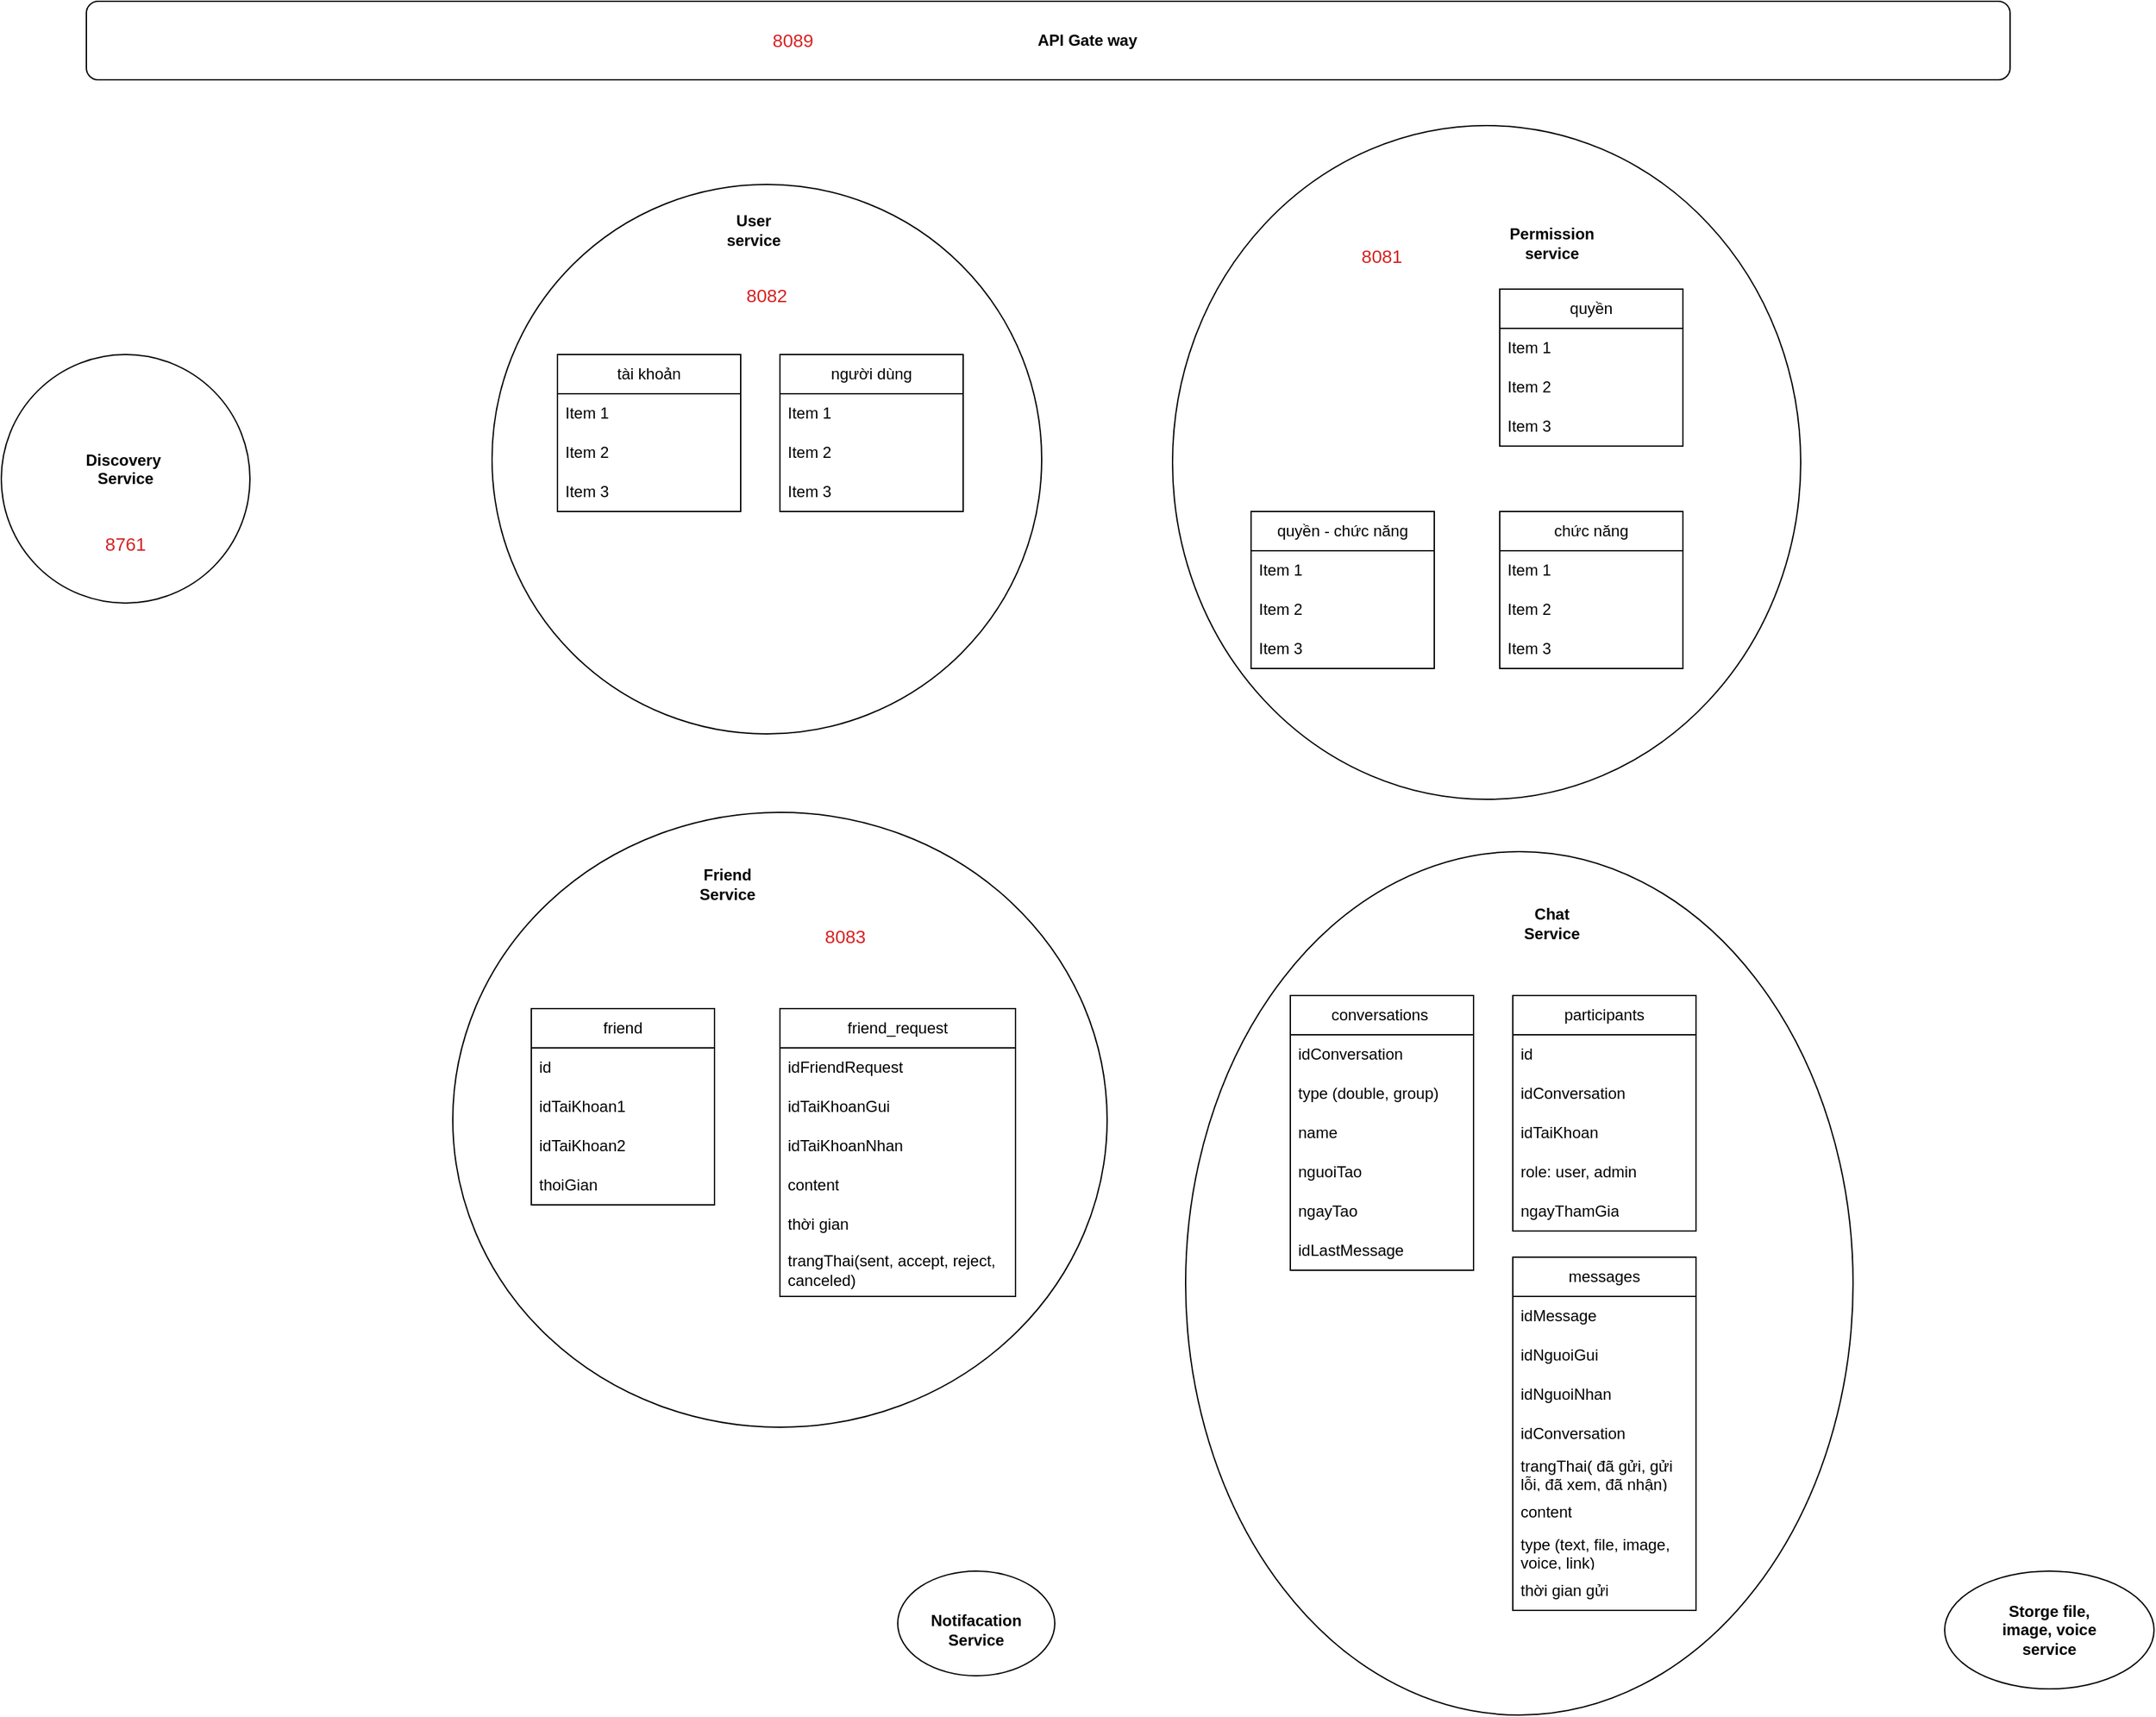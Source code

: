 <mxfile version="24.2.5" type="device">
  <diagram id="C5RBs43oDa-KdzZeNtuy" name="Page-1">
    <mxGraphModel dx="2562" dy="2394" grid="1" gridSize="10" guides="1" tooltips="1" connect="1" arrows="1" fold="1" page="1" pageScale="1" pageWidth="827" pageHeight="1169" math="0" shadow="0">
      <root>
        <mxCell id="WIyWlLk6GJQsqaUBKTNV-0" />
        <mxCell id="WIyWlLk6GJQsqaUBKTNV-1" parent="WIyWlLk6GJQsqaUBKTNV-0" />
        <mxCell id="3oM484eAwY5GXh3V6XB8-62" value="" style="ellipse;whiteSpace=wrap;html=1;" parent="WIyWlLk6GJQsqaUBKTNV-1" vertex="1">
          <mxGeometry x="330" y="1010" width="120" height="80" as="geometry" />
        </mxCell>
        <mxCell id="3oM484eAwY5GXh3V6XB8-61" value="" style="ellipse;whiteSpace=wrap;html=1;" parent="WIyWlLk6GJQsqaUBKTNV-1" vertex="1">
          <mxGeometry x="550" y="460" width="510" height="660" as="geometry" />
        </mxCell>
        <mxCell id="3oM484eAwY5GXh3V6XB8-28" value="" style="ellipse;whiteSpace=wrap;html=1;" parent="WIyWlLk6GJQsqaUBKTNV-1" vertex="1">
          <mxGeometry x="-10" y="430" width="500" height="470" as="geometry" />
        </mxCell>
        <mxCell id="3oM484eAwY5GXh3V6XB8-27" value="" style="ellipse;whiteSpace=wrap;html=1;" parent="WIyWlLk6GJQsqaUBKTNV-1" vertex="1">
          <mxGeometry x="540" y="-95" width="480" height="515" as="geometry" />
        </mxCell>
        <mxCell id="kiRXKCbVuzuXbLqqO3X9-21" value="" style="ellipse;whiteSpace=wrap;html=1;aspect=fixed;" parent="WIyWlLk6GJQsqaUBKTNV-1" vertex="1">
          <mxGeometry x="20" y="-50" width="420" height="420" as="geometry" />
        </mxCell>
        <mxCell id="kiRXKCbVuzuXbLqqO3X9-0" value="tài khoản" style="swimlane;fontStyle=0;childLayout=stackLayout;horizontal=1;startSize=30;horizontalStack=0;resizeParent=1;resizeParentMax=0;resizeLast=0;collapsible=1;marginBottom=0;whiteSpace=wrap;html=1;" parent="WIyWlLk6GJQsqaUBKTNV-1" vertex="1">
          <mxGeometry x="70" y="80" width="140" height="120" as="geometry" />
        </mxCell>
        <mxCell id="kiRXKCbVuzuXbLqqO3X9-1" value="Item 1" style="text;strokeColor=none;fillColor=none;align=left;verticalAlign=middle;spacingLeft=4;spacingRight=4;overflow=hidden;points=[[0,0.5],[1,0.5]];portConstraint=eastwest;rotatable=0;whiteSpace=wrap;html=1;" parent="kiRXKCbVuzuXbLqqO3X9-0" vertex="1">
          <mxGeometry y="30" width="140" height="30" as="geometry" />
        </mxCell>
        <mxCell id="kiRXKCbVuzuXbLqqO3X9-2" value="Item 2" style="text;strokeColor=none;fillColor=none;align=left;verticalAlign=middle;spacingLeft=4;spacingRight=4;overflow=hidden;points=[[0,0.5],[1,0.5]];portConstraint=eastwest;rotatable=0;whiteSpace=wrap;html=1;" parent="kiRXKCbVuzuXbLqqO3X9-0" vertex="1">
          <mxGeometry y="60" width="140" height="30" as="geometry" />
        </mxCell>
        <mxCell id="kiRXKCbVuzuXbLqqO3X9-3" value="Item 3" style="text;strokeColor=none;fillColor=none;align=left;verticalAlign=middle;spacingLeft=4;spacingRight=4;overflow=hidden;points=[[0,0.5],[1,0.5]];portConstraint=eastwest;rotatable=0;whiteSpace=wrap;html=1;" parent="kiRXKCbVuzuXbLqqO3X9-0" vertex="1">
          <mxGeometry y="90" width="140" height="30" as="geometry" />
        </mxCell>
        <mxCell id="kiRXKCbVuzuXbLqqO3X9-4" value="người dùng" style="swimlane;fontStyle=0;childLayout=stackLayout;horizontal=1;startSize=30;horizontalStack=0;resizeParent=1;resizeParentMax=0;resizeLast=0;collapsible=1;marginBottom=0;whiteSpace=wrap;html=1;" parent="WIyWlLk6GJQsqaUBKTNV-1" vertex="1">
          <mxGeometry x="240" y="80" width="140" height="120" as="geometry" />
        </mxCell>
        <mxCell id="kiRXKCbVuzuXbLqqO3X9-5" value="Item 1" style="text;strokeColor=none;fillColor=none;align=left;verticalAlign=middle;spacingLeft=4;spacingRight=4;overflow=hidden;points=[[0,0.5],[1,0.5]];portConstraint=eastwest;rotatable=0;whiteSpace=wrap;html=1;" parent="kiRXKCbVuzuXbLqqO3X9-4" vertex="1">
          <mxGeometry y="30" width="140" height="30" as="geometry" />
        </mxCell>
        <mxCell id="kiRXKCbVuzuXbLqqO3X9-6" value="Item 2" style="text;strokeColor=none;fillColor=none;align=left;verticalAlign=middle;spacingLeft=4;spacingRight=4;overflow=hidden;points=[[0,0.5],[1,0.5]];portConstraint=eastwest;rotatable=0;whiteSpace=wrap;html=1;" parent="kiRXKCbVuzuXbLqqO3X9-4" vertex="1">
          <mxGeometry y="60" width="140" height="30" as="geometry" />
        </mxCell>
        <mxCell id="kiRXKCbVuzuXbLqqO3X9-7" value="Item 3" style="text;strokeColor=none;fillColor=none;align=left;verticalAlign=middle;spacingLeft=4;spacingRight=4;overflow=hidden;points=[[0,0.5],[1,0.5]];portConstraint=eastwest;rotatable=0;whiteSpace=wrap;html=1;" parent="kiRXKCbVuzuXbLqqO3X9-4" vertex="1">
          <mxGeometry y="90" width="140" height="30" as="geometry" />
        </mxCell>
        <mxCell id="kiRXKCbVuzuXbLqqO3X9-8" value="quyền" style="swimlane;fontStyle=0;childLayout=stackLayout;horizontal=1;startSize=30;horizontalStack=0;resizeParent=1;resizeParentMax=0;resizeLast=0;collapsible=1;marginBottom=0;whiteSpace=wrap;html=1;" parent="WIyWlLk6GJQsqaUBKTNV-1" vertex="1">
          <mxGeometry x="790" y="30" width="140" height="120" as="geometry" />
        </mxCell>
        <mxCell id="kiRXKCbVuzuXbLqqO3X9-9" value="Item 1" style="text;strokeColor=none;fillColor=none;align=left;verticalAlign=middle;spacingLeft=4;spacingRight=4;overflow=hidden;points=[[0,0.5],[1,0.5]];portConstraint=eastwest;rotatable=0;whiteSpace=wrap;html=1;" parent="kiRXKCbVuzuXbLqqO3X9-8" vertex="1">
          <mxGeometry y="30" width="140" height="30" as="geometry" />
        </mxCell>
        <mxCell id="kiRXKCbVuzuXbLqqO3X9-10" value="Item 2" style="text;strokeColor=none;fillColor=none;align=left;verticalAlign=middle;spacingLeft=4;spacingRight=4;overflow=hidden;points=[[0,0.5],[1,0.5]];portConstraint=eastwest;rotatable=0;whiteSpace=wrap;html=1;" parent="kiRXKCbVuzuXbLqqO3X9-8" vertex="1">
          <mxGeometry y="60" width="140" height="30" as="geometry" />
        </mxCell>
        <mxCell id="kiRXKCbVuzuXbLqqO3X9-11" value="Item 3" style="text;strokeColor=none;fillColor=none;align=left;verticalAlign=middle;spacingLeft=4;spacingRight=4;overflow=hidden;points=[[0,0.5],[1,0.5]];portConstraint=eastwest;rotatable=0;whiteSpace=wrap;html=1;" parent="kiRXKCbVuzuXbLqqO3X9-8" vertex="1">
          <mxGeometry y="90" width="140" height="30" as="geometry" />
        </mxCell>
        <mxCell id="kiRXKCbVuzuXbLqqO3X9-12" value="chức năng" style="swimlane;fontStyle=0;childLayout=stackLayout;horizontal=1;startSize=30;horizontalStack=0;resizeParent=1;resizeParentMax=0;resizeLast=0;collapsible=1;marginBottom=0;whiteSpace=wrap;html=1;" parent="WIyWlLk6GJQsqaUBKTNV-1" vertex="1">
          <mxGeometry x="790" y="200" width="140" height="120" as="geometry" />
        </mxCell>
        <mxCell id="kiRXKCbVuzuXbLqqO3X9-13" value="Item 1" style="text;strokeColor=none;fillColor=none;align=left;verticalAlign=middle;spacingLeft=4;spacingRight=4;overflow=hidden;points=[[0,0.5],[1,0.5]];portConstraint=eastwest;rotatable=0;whiteSpace=wrap;html=1;" parent="kiRXKCbVuzuXbLqqO3X9-12" vertex="1">
          <mxGeometry y="30" width="140" height="30" as="geometry" />
        </mxCell>
        <mxCell id="kiRXKCbVuzuXbLqqO3X9-14" value="Item 2" style="text;strokeColor=none;fillColor=none;align=left;verticalAlign=middle;spacingLeft=4;spacingRight=4;overflow=hidden;points=[[0,0.5],[1,0.5]];portConstraint=eastwest;rotatable=0;whiteSpace=wrap;html=1;" parent="kiRXKCbVuzuXbLqqO3X9-12" vertex="1">
          <mxGeometry y="60" width="140" height="30" as="geometry" />
        </mxCell>
        <mxCell id="kiRXKCbVuzuXbLqqO3X9-15" value="Item 3" style="text;strokeColor=none;fillColor=none;align=left;verticalAlign=middle;spacingLeft=4;spacingRight=4;overflow=hidden;points=[[0,0.5],[1,0.5]];portConstraint=eastwest;rotatable=0;whiteSpace=wrap;html=1;" parent="kiRXKCbVuzuXbLqqO3X9-12" vertex="1">
          <mxGeometry y="90" width="140" height="30" as="geometry" />
        </mxCell>
        <mxCell id="kiRXKCbVuzuXbLqqO3X9-16" value="quyền - chức năng" style="swimlane;fontStyle=0;childLayout=stackLayout;horizontal=1;startSize=30;horizontalStack=0;resizeParent=1;resizeParentMax=0;resizeLast=0;collapsible=1;marginBottom=0;whiteSpace=wrap;html=1;" parent="WIyWlLk6GJQsqaUBKTNV-1" vertex="1">
          <mxGeometry x="600" y="200" width="140" height="120" as="geometry" />
        </mxCell>
        <mxCell id="kiRXKCbVuzuXbLqqO3X9-17" value="Item 1" style="text;strokeColor=none;fillColor=none;align=left;verticalAlign=middle;spacingLeft=4;spacingRight=4;overflow=hidden;points=[[0,0.5],[1,0.5]];portConstraint=eastwest;rotatable=0;whiteSpace=wrap;html=1;" parent="kiRXKCbVuzuXbLqqO3X9-16" vertex="1">
          <mxGeometry y="30" width="140" height="30" as="geometry" />
        </mxCell>
        <mxCell id="kiRXKCbVuzuXbLqqO3X9-18" value="Item 2" style="text;strokeColor=none;fillColor=none;align=left;verticalAlign=middle;spacingLeft=4;spacingRight=4;overflow=hidden;points=[[0,0.5],[1,0.5]];portConstraint=eastwest;rotatable=0;whiteSpace=wrap;html=1;" parent="kiRXKCbVuzuXbLqqO3X9-16" vertex="1">
          <mxGeometry y="60" width="140" height="30" as="geometry" />
        </mxCell>
        <mxCell id="kiRXKCbVuzuXbLqqO3X9-19" value="Item 3" style="text;strokeColor=none;fillColor=none;align=left;verticalAlign=middle;spacingLeft=4;spacingRight=4;overflow=hidden;points=[[0,0.5],[1,0.5]];portConstraint=eastwest;rotatable=0;whiteSpace=wrap;html=1;" parent="kiRXKCbVuzuXbLqqO3X9-16" vertex="1">
          <mxGeometry y="90" width="140" height="30" as="geometry" />
        </mxCell>
        <mxCell id="3oM484eAwY5GXh3V6XB8-0" value="User service" style="text;html=1;align=center;verticalAlign=middle;whiteSpace=wrap;rounded=0;fontStyle=1" parent="WIyWlLk6GJQsqaUBKTNV-1" vertex="1">
          <mxGeometry x="190" y="-30" width="60" height="30" as="geometry" />
        </mxCell>
        <mxCell id="3oM484eAwY5GXh3V6XB8-1" value="Permission service" style="text;html=1;align=center;verticalAlign=middle;whiteSpace=wrap;rounded=0;fontStyle=1" parent="WIyWlLk6GJQsqaUBKTNV-1" vertex="1">
          <mxGeometry x="800" y="-20" width="60" height="30" as="geometry" />
        </mxCell>
        <mxCell id="3oM484eAwY5GXh3V6XB8-6" value="friend" style="swimlane;fontStyle=0;childLayout=stackLayout;horizontal=1;startSize=30;horizontalStack=0;resizeParent=1;resizeParentMax=0;resizeLast=0;collapsible=1;marginBottom=0;whiteSpace=wrap;html=1;" parent="WIyWlLk6GJQsqaUBKTNV-1" vertex="1">
          <mxGeometry x="50" y="580" width="140" height="150" as="geometry" />
        </mxCell>
        <mxCell id="3oM484eAwY5GXh3V6XB8-7" value="id" style="text;strokeColor=none;fillColor=none;align=left;verticalAlign=middle;spacingLeft=4;spacingRight=4;overflow=hidden;points=[[0,0.5],[1,0.5]];portConstraint=eastwest;rotatable=0;whiteSpace=wrap;html=1;" parent="3oM484eAwY5GXh3V6XB8-6" vertex="1">
          <mxGeometry y="30" width="140" height="30" as="geometry" />
        </mxCell>
        <mxCell id="3oM484eAwY5GXh3V6XB8-8" value="idTaiKhoan1" style="text;strokeColor=none;fillColor=none;align=left;verticalAlign=middle;spacingLeft=4;spacingRight=4;overflow=hidden;points=[[0,0.5],[1,0.5]];portConstraint=eastwest;rotatable=0;whiteSpace=wrap;html=1;" parent="3oM484eAwY5GXh3V6XB8-6" vertex="1">
          <mxGeometry y="60" width="140" height="30" as="geometry" />
        </mxCell>
        <mxCell id="OttoER8z843Dj2op8YTk-4" value="idTaiKhoan2" style="text;strokeColor=none;fillColor=none;align=left;verticalAlign=middle;spacingLeft=4;spacingRight=4;overflow=hidden;points=[[0,0.5],[1,0.5]];portConstraint=eastwest;rotatable=0;whiteSpace=wrap;html=1;" parent="3oM484eAwY5GXh3V6XB8-6" vertex="1">
          <mxGeometry y="90" width="140" height="30" as="geometry" />
        </mxCell>
        <mxCell id="3oM484eAwY5GXh3V6XB8-9" value="thoiGian" style="text;strokeColor=none;fillColor=none;align=left;verticalAlign=middle;spacingLeft=4;spacingRight=4;overflow=hidden;points=[[0,0.5],[1,0.5]];portConstraint=eastwest;rotatable=0;whiteSpace=wrap;html=1;" parent="3oM484eAwY5GXh3V6XB8-6" vertex="1">
          <mxGeometry y="120" width="140" height="30" as="geometry" />
        </mxCell>
        <mxCell id="3oM484eAwY5GXh3V6XB8-10" value="friend_request" style="swimlane;fontStyle=0;childLayout=stackLayout;horizontal=1;startSize=30;horizontalStack=0;resizeParent=1;resizeParentMax=0;resizeLast=0;collapsible=1;marginBottom=0;whiteSpace=wrap;html=1;" parent="WIyWlLk6GJQsqaUBKTNV-1" vertex="1">
          <mxGeometry x="240" y="580" width="180" height="220" as="geometry" />
        </mxCell>
        <mxCell id="3oM484eAwY5GXh3V6XB8-11" value="idFriendRequest" style="text;strokeColor=none;fillColor=none;align=left;verticalAlign=middle;spacingLeft=4;spacingRight=4;overflow=hidden;points=[[0,0.5],[1,0.5]];portConstraint=eastwest;rotatable=0;whiteSpace=wrap;html=1;" parent="3oM484eAwY5GXh3V6XB8-10" vertex="1">
          <mxGeometry y="30" width="180" height="30" as="geometry" />
        </mxCell>
        <mxCell id="3oM484eAwY5GXh3V6XB8-12" value="idTaiKhoanGui" style="text;strokeColor=none;fillColor=none;align=left;verticalAlign=middle;spacingLeft=4;spacingRight=4;overflow=hidden;points=[[0,0.5],[1,0.5]];portConstraint=eastwest;rotatable=0;whiteSpace=wrap;html=1;" parent="3oM484eAwY5GXh3V6XB8-10" vertex="1">
          <mxGeometry y="60" width="180" height="30" as="geometry" />
        </mxCell>
        <mxCell id="3oM484eAwY5GXh3V6XB8-13" value="idTaiKhoanNhan" style="text;strokeColor=none;fillColor=none;align=left;verticalAlign=middle;spacingLeft=4;spacingRight=4;overflow=hidden;points=[[0,0.5],[1,0.5]];portConstraint=eastwest;rotatable=0;whiteSpace=wrap;html=1;" parent="3oM484eAwY5GXh3V6XB8-10" vertex="1">
          <mxGeometry y="90" width="180" height="30" as="geometry" />
        </mxCell>
        <mxCell id="3oM484eAwY5GXh3V6XB8-17" value="content" style="text;strokeColor=none;fillColor=none;align=left;verticalAlign=middle;spacingLeft=4;spacingRight=4;overflow=hidden;points=[[0,0.5],[1,0.5]];portConstraint=eastwest;rotatable=0;whiteSpace=wrap;html=1;" parent="3oM484eAwY5GXh3V6XB8-10" vertex="1">
          <mxGeometry y="120" width="180" height="30" as="geometry" />
        </mxCell>
        <mxCell id="3oM484eAwY5GXh3V6XB8-18" value="thời gian" style="text;strokeColor=none;fillColor=none;align=left;verticalAlign=middle;spacingLeft=4;spacingRight=4;overflow=hidden;points=[[0,0.5],[1,0.5]];portConstraint=eastwest;rotatable=0;whiteSpace=wrap;html=1;" parent="3oM484eAwY5GXh3V6XB8-10" vertex="1">
          <mxGeometry y="150" width="180" height="30" as="geometry" />
        </mxCell>
        <mxCell id="3oM484eAwY5GXh3V6XB8-15" value="trangThai(sent, accept, reject, canceled)" style="text;strokeColor=none;fillColor=none;align=left;verticalAlign=middle;spacingLeft=4;spacingRight=4;overflow=hidden;points=[[0,0.5],[1,0.5]];portConstraint=eastwest;rotatable=0;whiteSpace=wrap;html=1;" parent="3oM484eAwY5GXh3V6XB8-10" vertex="1">
          <mxGeometry y="180" width="180" height="40" as="geometry" />
        </mxCell>
        <mxCell id="3oM484eAwY5GXh3V6XB8-14" value="Friend Service" style="text;html=1;align=center;verticalAlign=middle;whiteSpace=wrap;rounded=0;fontStyle=1" parent="WIyWlLk6GJQsqaUBKTNV-1" vertex="1">
          <mxGeometry x="170" y="470" width="60" height="30" as="geometry" />
        </mxCell>
        <mxCell id="3oM484eAwY5GXh3V6XB8-21" value="Chat Service" style="text;html=1;align=center;verticalAlign=middle;whiteSpace=wrap;rounded=0;fontStyle=1" parent="WIyWlLk6GJQsqaUBKTNV-1" vertex="1">
          <mxGeometry x="800" y="500" width="60" height="30" as="geometry" />
        </mxCell>
        <mxCell id="3oM484eAwY5GXh3V6XB8-22" value="" style="rounded=1;whiteSpace=wrap;html=1;" parent="WIyWlLk6GJQsqaUBKTNV-1" vertex="1">
          <mxGeometry x="-290" y="-190" width="1470" height="60" as="geometry" />
        </mxCell>
        <mxCell id="3oM484eAwY5GXh3V6XB8-23" value="" style="ellipse;whiteSpace=wrap;html=1;aspect=fixed;" parent="WIyWlLk6GJQsqaUBKTNV-1" vertex="1">
          <mxGeometry x="-355" y="80" width="190" height="190" as="geometry" />
        </mxCell>
        <mxCell id="3oM484eAwY5GXh3V6XB8-24" value="Discovery&amp;nbsp;&lt;div&gt;Service&lt;/div&gt;&lt;div&gt;&lt;br&gt;&lt;/div&gt;" style="text;html=1;align=center;verticalAlign=middle;whiteSpace=wrap;rounded=0;fontStyle=1" parent="WIyWlLk6GJQsqaUBKTNV-1" vertex="1">
          <mxGeometry x="-300" y="160" width="80" height="30" as="geometry" />
        </mxCell>
        <mxCell id="3oM484eAwY5GXh3V6XB8-26" value="API Gate way" style="text;html=1;align=center;verticalAlign=middle;whiteSpace=wrap;rounded=0;fontStyle=1" parent="WIyWlLk6GJQsqaUBKTNV-1" vertex="1">
          <mxGeometry x="370" y="-175" width="210" height="30" as="geometry" />
        </mxCell>
        <mxCell id="3oM484eAwY5GXh3V6XB8-31" value="conversations&amp;nbsp;" style="swimlane;fontStyle=0;childLayout=stackLayout;horizontal=1;startSize=30;horizontalStack=0;resizeParent=1;resizeParentMax=0;resizeLast=0;collapsible=1;marginBottom=0;whiteSpace=wrap;html=1;" parent="WIyWlLk6GJQsqaUBKTNV-1" vertex="1">
          <mxGeometry x="630" y="570" width="140" height="210" as="geometry" />
        </mxCell>
        <mxCell id="3oM484eAwY5GXh3V6XB8-32" value="idC&lt;span style=&quot;text-align: center;&quot;&gt;onversation&lt;/span&gt;" style="text;strokeColor=none;fillColor=none;align=left;verticalAlign=middle;spacingLeft=4;spacingRight=4;overflow=hidden;points=[[0,0.5],[1,0.5]];portConstraint=eastwest;rotatable=0;whiteSpace=wrap;html=1;" parent="3oM484eAwY5GXh3V6XB8-31" vertex="1">
          <mxGeometry y="30" width="140" height="30" as="geometry" />
        </mxCell>
        <mxCell id="3oM484eAwY5GXh3V6XB8-33" value="type (double, group)" style="text;strokeColor=none;fillColor=none;align=left;verticalAlign=middle;spacingLeft=4;spacingRight=4;overflow=hidden;points=[[0,0.5],[1,0.5]];portConstraint=eastwest;rotatable=0;whiteSpace=wrap;html=1;" parent="3oM484eAwY5GXh3V6XB8-31" vertex="1">
          <mxGeometry y="60" width="140" height="30" as="geometry" />
        </mxCell>
        <mxCell id="3oM484eAwY5GXh3V6XB8-34" value="name" style="text;strokeColor=none;fillColor=none;align=left;verticalAlign=middle;spacingLeft=4;spacingRight=4;overflow=hidden;points=[[0,0.5],[1,0.5]];portConstraint=eastwest;rotatable=0;whiteSpace=wrap;html=1;" parent="3oM484eAwY5GXh3V6XB8-31" vertex="1">
          <mxGeometry y="90" width="140" height="30" as="geometry" />
        </mxCell>
        <mxCell id="3oM484eAwY5GXh3V6XB8-48" value="nguoiTao" style="text;strokeColor=none;fillColor=none;align=left;verticalAlign=middle;spacingLeft=4;spacingRight=4;overflow=hidden;points=[[0,0.5],[1,0.5]];portConstraint=eastwest;rotatable=0;whiteSpace=wrap;html=1;" parent="3oM484eAwY5GXh3V6XB8-31" vertex="1">
          <mxGeometry y="120" width="140" height="30" as="geometry" />
        </mxCell>
        <mxCell id="3oM484eAwY5GXh3V6XB8-50" value="ngayTao" style="text;strokeColor=none;fillColor=none;align=left;verticalAlign=middle;spacingLeft=4;spacingRight=4;overflow=hidden;points=[[0,0.5],[1,0.5]];portConstraint=eastwest;rotatable=0;whiteSpace=wrap;html=1;" parent="3oM484eAwY5GXh3V6XB8-31" vertex="1">
          <mxGeometry y="150" width="140" height="30" as="geometry" />
        </mxCell>
        <mxCell id="3oM484eAwY5GXh3V6XB8-49" value="idLastMessage" style="text;strokeColor=none;fillColor=none;align=left;verticalAlign=middle;spacingLeft=4;spacingRight=4;overflow=hidden;points=[[0,0.5],[1,0.5]];portConstraint=eastwest;rotatable=0;whiteSpace=wrap;html=1;" parent="3oM484eAwY5GXh3V6XB8-31" vertex="1">
          <mxGeometry y="180" width="140" height="30" as="geometry" />
        </mxCell>
        <mxCell id="3oM484eAwY5GXh3V6XB8-35" value="Notifacation Service" style="text;html=1;align=center;verticalAlign=middle;whiteSpace=wrap;rounded=0;fontStyle=1" parent="WIyWlLk6GJQsqaUBKTNV-1" vertex="1">
          <mxGeometry x="360" y="1040" width="60" height="30" as="geometry" />
        </mxCell>
        <mxCell id="3oM484eAwY5GXh3V6XB8-40" value="participants" style="swimlane;fontStyle=0;childLayout=stackLayout;horizontal=1;startSize=30;horizontalStack=0;resizeParent=1;resizeParentMax=0;resizeLast=0;collapsible=1;marginBottom=0;whiteSpace=wrap;html=1;" parent="WIyWlLk6GJQsqaUBKTNV-1" vertex="1">
          <mxGeometry x="800" y="570" width="140" height="180" as="geometry" />
        </mxCell>
        <mxCell id="3oM484eAwY5GXh3V6XB8-41" value="id" style="text;strokeColor=none;fillColor=none;align=left;verticalAlign=middle;spacingLeft=4;spacingRight=4;overflow=hidden;points=[[0,0.5],[1,0.5]];portConstraint=eastwest;rotatable=0;whiteSpace=wrap;html=1;" parent="3oM484eAwY5GXh3V6XB8-40" vertex="1">
          <mxGeometry y="30" width="140" height="30" as="geometry" />
        </mxCell>
        <mxCell id="3oM484eAwY5GXh3V6XB8-43" value="idConversation" style="text;strokeColor=none;fillColor=none;align=left;verticalAlign=middle;spacingLeft=4;spacingRight=4;overflow=hidden;points=[[0,0.5],[1,0.5]];portConstraint=eastwest;rotatable=0;whiteSpace=wrap;html=1;" parent="3oM484eAwY5GXh3V6XB8-40" vertex="1">
          <mxGeometry y="60" width="140" height="30" as="geometry" />
        </mxCell>
        <mxCell id="3oM484eAwY5GXh3V6XB8-51" value="idTaiKhoan" style="text;strokeColor=none;fillColor=none;align=left;verticalAlign=middle;spacingLeft=4;spacingRight=4;overflow=hidden;points=[[0,0.5],[1,0.5]];portConstraint=eastwest;rotatable=0;whiteSpace=wrap;html=1;" parent="3oM484eAwY5GXh3V6XB8-40" vertex="1">
          <mxGeometry y="90" width="140" height="30" as="geometry" />
        </mxCell>
        <mxCell id="3oM484eAwY5GXh3V6XB8-53" value="role: user, admin" style="text;strokeColor=none;fillColor=none;align=left;verticalAlign=middle;spacingLeft=4;spacingRight=4;overflow=hidden;points=[[0,0.5],[1,0.5]];portConstraint=eastwest;rotatable=0;whiteSpace=wrap;html=1;" parent="3oM484eAwY5GXh3V6XB8-40" vertex="1">
          <mxGeometry y="120" width="140" height="30" as="geometry" />
        </mxCell>
        <mxCell id="3oM484eAwY5GXh3V6XB8-52" value="ngayThamGia" style="text;strokeColor=none;fillColor=none;align=left;verticalAlign=middle;spacingLeft=4;spacingRight=4;overflow=hidden;points=[[0,0.5],[1,0.5]];portConstraint=eastwest;rotatable=0;whiteSpace=wrap;html=1;" parent="3oM484eAwY5GXh3V6XB8-40" vertex="1">
          <mxGeometry y="150" width="140" height="30" as="geometry" />
        </mxCell>
        <mxCell id="3oM484eAwY5GXh3V6XB8-44" value="messages" style="swimlane;fontStyle=0;childLayout=stackLayout;horizontal=1;startSize=30;horizontalStack=0;resizeParent=1;resizeParentMax=0;resizeLast=0;collapsible=1;marginBottom=0;whiteSpace=wrap;html=1;" parent="WIyWlLk6GJQsqaUBKTNV-1" vertex="1">
          <mxGeometry x="800" y="770" width="140" height="270" as="geometry" />
        </mxCell>
        <mxCell id="3oM484eAwY5GXh3V6XB8-45" value="idMessage" style="text;strokeColor=none;fillColor=none;align=left;verticalAlign=middle;spacingLeft=4;spacingRight=4;overflow=hidden;points=[[0,0.5],[1,0.5]];portConstraint=eastwest;rotatable=0;whiteSpace=wrap;html=1;" parent="3oM484eAwY5GXh3V6XB8-44" vertex="1">
          <mxGeometry y="30" width="140" height="30" as="geometry" />
        </mxCell>
        <mxCell id="3oM484eAwY5GXh3V6XB8-46" value="idNguoiGui" style="text;strokeColor=none;fillColor=none;align=left;verticalAlign=middle;spacingLeft=4;spacingRight=4;overflow=hidden;points=[[0,0.5],[1,0.5]];portConstraint=eastwest;rotatable=0;whiteSpace=wrap;html=1;" parent="3oM484eAwY5GXh3V6XB8-44" vertex="1">
          <mxGeometry y="60" width="140" height="30" as="geometry" />
        </mxCell>
        <mxCell id="3oM484eAwY5GXh3V6XB8-47" value="idNguoiNhan" style="text;strokeColor=none;fillColor=none;align=left;verticalAlign=middle;spacingLeft=4;spacingRight=4;overflow=hidden;points=[[0,0.5],[1,0.5]];portConstraint=eastwest;rotatable=0;whiteSpace=wrap;html=1;" parent="3oM484eAwY5GXh3V6XB8-44" vertex="1">
          <mxGeometry y="90" width="140" height="30" as="geometry" />
        </mxCell>
        <mxCell id="3oM484eAwY5GXh3V6XB8-55" value="idConversation" style="text;strokeColor=none;fillColor=none;align=left;verticalAlign=middle;spacingLeft=4;spacingRight=4;overflow=hidden;points=[[0,0.5],[1,0.5]];portConstraint=eastwest;rotatable=0;whiteSpace=wrap;html=1;" parent="3oM484eAwY5GXh3V6XB8-44" vertex="1">
          <mxGeometry y="120" width="140" height="30" as="geometry" />
        </mxCell>
        <mxCell id="3oM484eAwY5GXh3V6XB8-57" value="trangThai( đã gửi, gửi lỗi, đã xem, đã nhận)" style="text;strokeColor=none;fillColor=none;align=left;verticalAlign=middle;spacingLeft=4;spacingRight=4;overflow=hidden;points=[[0,0.5],[1,0.5]];portConstraint=eastwest;rotatable=0;whiteSpace=wrap;html=1;" parent="3oM484eAwY5GXh3V6XB8-44" vertex="1">
          <mxGeometry y="150" width="140" height="30" as="geometry" />
        </mxCell>
        <mxCell id="3oM484eAwY5GXh3V6XB8-56" value="content" style="text;strokeColor=none;fillColor=none;align=left;verticalAlign=middle;spacingLeft=4;spacingRight=4;overflow=hidden;points=[[0,0.5],[1,0.5]];portConstraint=eastwest;rotatable=0;whiteSpace=wrap;html=1;" parent="3oM484eAwY5GXh3V6XB8-44" vertex="1">
          <mxGeometry y="180" width="140" height="30" as="geometry" />
        </mxCell>
        <mxCell id="3oM484eAwY5GXh3V6XB8-59" value="type (text, file, image, voice, link)" style="text;strokeColor=none;fillColor=none;align=left;verticalAlign=middle;spacingLeft=4;spacingRight=4;overflow=hidden;points=[[0,0.5],[1,0.5]];portConstraint=eastwest;rotatable=0;whiteSpace=wrap;html=1;" parent="3oM484eAwY5GXh3V6XB8-44" vertex="1">
          <mxGeometry y="210" width="140" height="30" as="geometry" />
        </mxCell>
        <mxCell id="3oM484eAwY5GXh3V6XB8-60" value="thời gian gửi" style="text;strokeColor=none;fillColor=none;align=left;verticalAlign=middle;spacingLeft=4;spacingRight=4;overflow=hidden;points=[[0,0.5],[1,0.5]];portConstraint=eastwest;rotatable=0;whiteSpace=wrap;html=1;" parent="3oM484eAwY5GXh3V6XB8-44" vertex="1">
          <mxGeometry y="240" width="140" height="30" as="geometry" />
        </mxCell>
        <mxCell id="3oM484eAwY5GXh3V6XB8-64" value="" style="ellipse;whiteSpace=wrap;html=1;" parent="WIyWlLk6GJQsqaUBKTNV-1" vertex="1">
          <mxGeometry x="1130" y="1010" width="160" height="90" as="geometry" />
        </mxCell>
        <mxCell id="3oM484eAwY5GXh3V6XB8-65" value="Storge file, image, voice service" style="text;html=1;align=center;verticalAlign=middle;whiteSpace=wrap;rounded=0;fontStyle=1" parent="WIyWlLk6GJQsqaUBKTNV-1" vertex="1">
          <mxGeometry x="1160" y="1040" width="100" height="30" as="geometry" />
        </mxCell>
        <mxCell id="OttoER8z843Dj2op8YTk-0" value="8761" style="text;html=1;align=center;verticalAlign=middle;whiteSpace=wrap;rounded=0;fontColor=#d72323;fontSize=14;" parent="WIyWlLk6GJQsqaUBKTNV-1" vertex="1">
          <mxGeometry x="-290" y="210" width="60" height="30" as="geometry" />
        </mxCell>
        <mxCell id="OttoER8z843Dj2op8YTk-1" value="8089" style="text;html=1;align=center;verticalAlign=middle;whiteSpace=wrap;rounded=0;fontColor=#d72323;fontSize=14;" parent="WIyWlLk6GJQsqaUBKTNV-1" vertex="1">
          <mxGeometry x="220" y="-175" width="60" height="30" as="geometry" />
        </mxCell>
        <mxCell id="OttoER8z843Dj2op8YTk-2" value="8081" style="text;html=1;align=center;verticalAlign=middle;whiteSpace=wrap;rounded=0;fontColor=#d72323;fontSize=14;" parent="WIyWlLk6GJQsqaUBKTNV-1" vertex="1">
          <mxGeometry x="670" y="-10" width="60" height="30" as="geometry" />
        </mxCell>
        <mxCell id="OttoER8z843Dj2op8YTk-3" value="8082" style="text;html=1;align=center;verticalAlign=middle;whiteSpace=wrap;rounded=0;fontColor=#d72323;fontSize=14;" parent="WIyWlLk6GJQsqaUBKTNV-1" vertex="1">
          <mxGeometry x="200" y="20" width="60" height="30" as="geometry" />
        </mxCell>
        <mxCell id="G8BUN6yI35Kpbea68Jq8-0" value="8083" style="text;html=1;align=center;verticalAlign=middle;whiteSpace=wrap;rounded=0;fontColor=#d72323;fontSize=14;" parent="WIyWlLk6GJQsqaUBKTNV-1" vertex="1">
          <mxGeometry x="260" y="510" width="60" height="30" as="geometry" />
        </mxCell>
      </root>
    </mxGraphModel>
  </diagram>
</mxfile>

